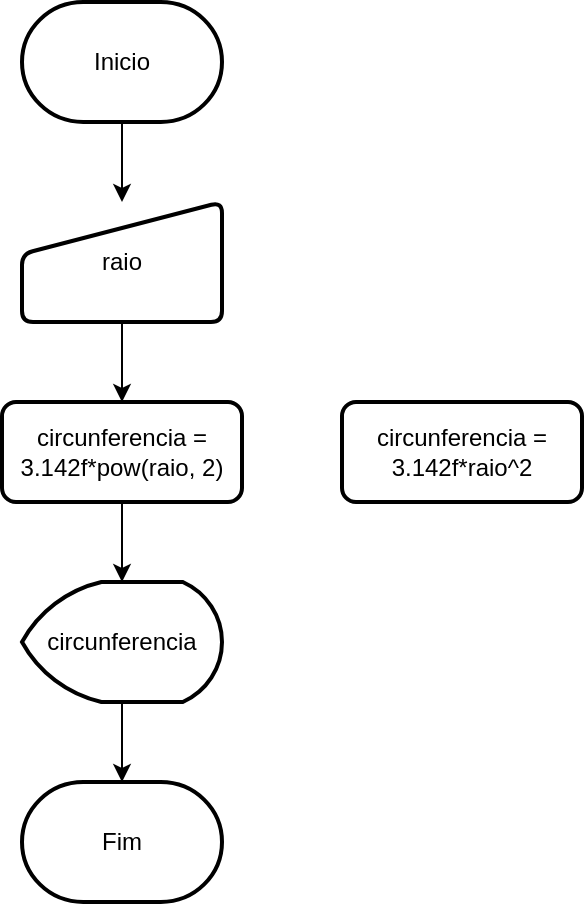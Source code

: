 <mxfile version="24.2.5" type="device">
  <diagram name="Página-1" id="0-ocOcftDGYA7sLX1KhD">
    <mxGraphModel dx="472" dy="827" grid="1" gridSize="10" guides="1" tooltips="1" connect="1" arrows="1" fold="1" page="1" pageScale="1" pageWidth="827" pageHeight="1169" math="0" shadow="0">
      <root>
        <mxCell id="0" />
        <mxCell id="1" parent="0" />
        <mxCell id="3j8lF3fllSrTeWKisxW4-4" style="edgeStyle=orthogonalEdgeStyle;rounded=0;orthogonalLoop=1;jettySize=auto;html=1;" edge="1" parent="1" source="3j8lF3fllSrTeWKisxW4-1" target="3j8lF3fllSrTeWKisxW4-3">
          <mxGeometry relative="1" as="geometry" />
        </mxCell>
        <mxCell id="3j8lF3fllSrTeWKisxW4-1" value="Inicio" style="strokeWidth=2;html=1;shape=mxgraph.flowchart.terminator;whiteSpace=wrap;" vertex="1" parent="1">
          <mxGeometry x="230" y="140" width="100" height="60" as="geometry" />
        </mxCell>
        <mxCell id="3j8lF3fllSrTeWKisxW4-10" style="edgeStyle=orthogonalEdgeStyle;rounded=0;orthogonalLoop=1;jettySize=auto;html=1;" edge="1" parent="1" source="3j8lF3fllSrTeWKisxW4-2" target="3j8lF3fllSrTeWKisxW4-9">
          <mxGeometry relative="1" as="geometry" />
        </mxCell>
        <mxCell id="3j8lF3fllSrTeWKisxW4-2" value="circunferencia = 3.142f*pow(raio, 2)" style="rounded=1;whiteSpace=wrap;html=1;absoluteArcSize=1;arcSize=14;strokeWidth=2;" vertex="1" parent="1">
          <mxGeometry x="220" y="340" width="120" height="50" as="geometry" />
        </mxCell>
        <mxCell id="3j8lF3fllSrTeWKisxW4-5" style="edgeStyle=orthogonalEdgeStyle;rounded=0;orthogonalLoop=1;jettySize=auto;html=1;" edge="1" parent="1" source="3j8lF3fllSrTeWKisxW4-3" target="3j8lF3fllSrTeWKisxW4-2">
          <mxGeometry relative="1" as="geometry" />
        </mxCell>
        <mxCell id="3j8lF3fllSrTeWKisxW4-3" value="raio" style="html=1;strokeWidth=2;shape=manualInput;whiteSpace=wrap;rounded=1;size=26;arcSize=11;" vertex="1" parent="1">
          <mxGeometry x="230" y="240" width="100" height="60" as="geometry" />
        </mxCell>
        <mxCell id="3j8lF3fllSrTeWKisxW4-6" value="circunferencia = 3.142f*raio^2" style="rounded=1;whiteSpace=wrap;html=1;absoluteArcSize=1;arcSize=14;strokeWidth=2;" vertex="1" parent="1">
          <mxGeometry x="390" y="340" width="120" height="50" as="geometry" />
        </mxCell>
        <mxCell id="3j8lF3fllSrTeWKisxW4-12" style="edgeStyle=orthogonalEdgeStyle;rounded=0;orthogonalLoop=1;jettySize=auto;html=1;" edge="1" parent="1" source="3j8lF3fllSrTeWKisxW4-9" target="3j8lF3fllSrTeWKisxW4-11">
          <mxGeometry relative="1" as="geometry" />
        </mxCell>
        <mxCell id="3j8lF3fllSrTeWKisxW4-9" value="circunferencia" style="strokeWidth=2;html=1;shape=mxgraph.flowchart.display;whiteSpace=wrap;" vertex="1" parent="1">
          <mxGeometry x="230" y="430" width="100" height="60" as="geometry" />
        </mxCell>
        <mxCell id="3j8lF3fllSrTeWKisxW4-11" value="Fim" style="strokeWidth=2;html=1;shape=mxgraph.flowchart.terminator;whiteSpace=wrap;" vertex="1" parent="1">
          <mxGeometry x="230" y="530" width="100" height="60" as="geometry" />
        </mxCell>
      </root>
    </mxGraphModel>
  </diagram>
</mxfile>
